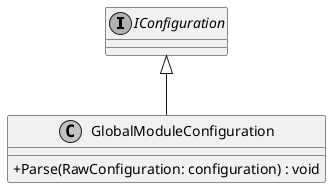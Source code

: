 @startuml
skinparam monochrome true
skinparam classAttributeIconSize 0

interface IConfiguration

IConfiguration <|-- GlobalModuleConfiguration
!startsub default
class GlobalModuleConfiguration {
    + Parse(RawConfiguration: configuration) : void
}
!endsub
@enduml
